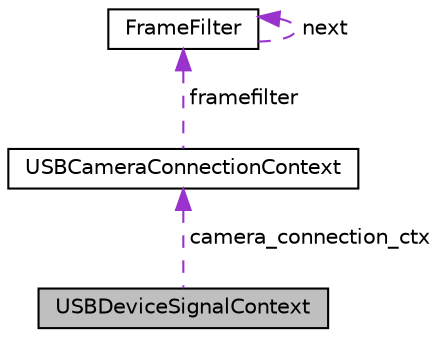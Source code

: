 digraph "USBDeviceSignalContext"
{
  edge [fontname="Helvetica",fontsize="10",labelfontname="Helvetica",labelfontsize="10"];
  node [fontname="Helvetica",fontsize="10",shape=record];
  Node1 [label="USBDeviceSignalContext",height=0.2,width=0.4,color="black", fillcolor="grey75", style="filled", fontcolor="black"];
  Node2 -> Node1 [dir="back",color="darkorchid3",fontsize="10",style="dashed",label=" camera_connection_ctx" ,fontname="Helvetica"];
  Node2 [label="USBCameraConnectionContext",height=0.2,width=0.4,color="black", fillcolor="white", style="filled",URL="$structUSBCameraConnectionContext.html",tooltip="Parameters for connecting to a usb camera. "];
  Node3 -> Node2 [dir="back",color="darkorchid3",fontsize="10",style="dashed",label=" framefilter" ,fontname="Helvetica"];
  Node3 [label="FrameFilter",height=0.2,width=0.4,color="black", fillcolor="white", style="filled",URL="$classFrameFilter.html",tooltip="The mother class of all frame filters! FrameFilters are used to create \"filter chains\". "];
  Node3 -> Node3 [dir="back",color="darkorchid3",fontsize="10",style="dashed",label=" next" ,fontname="Helvetica"];
}
